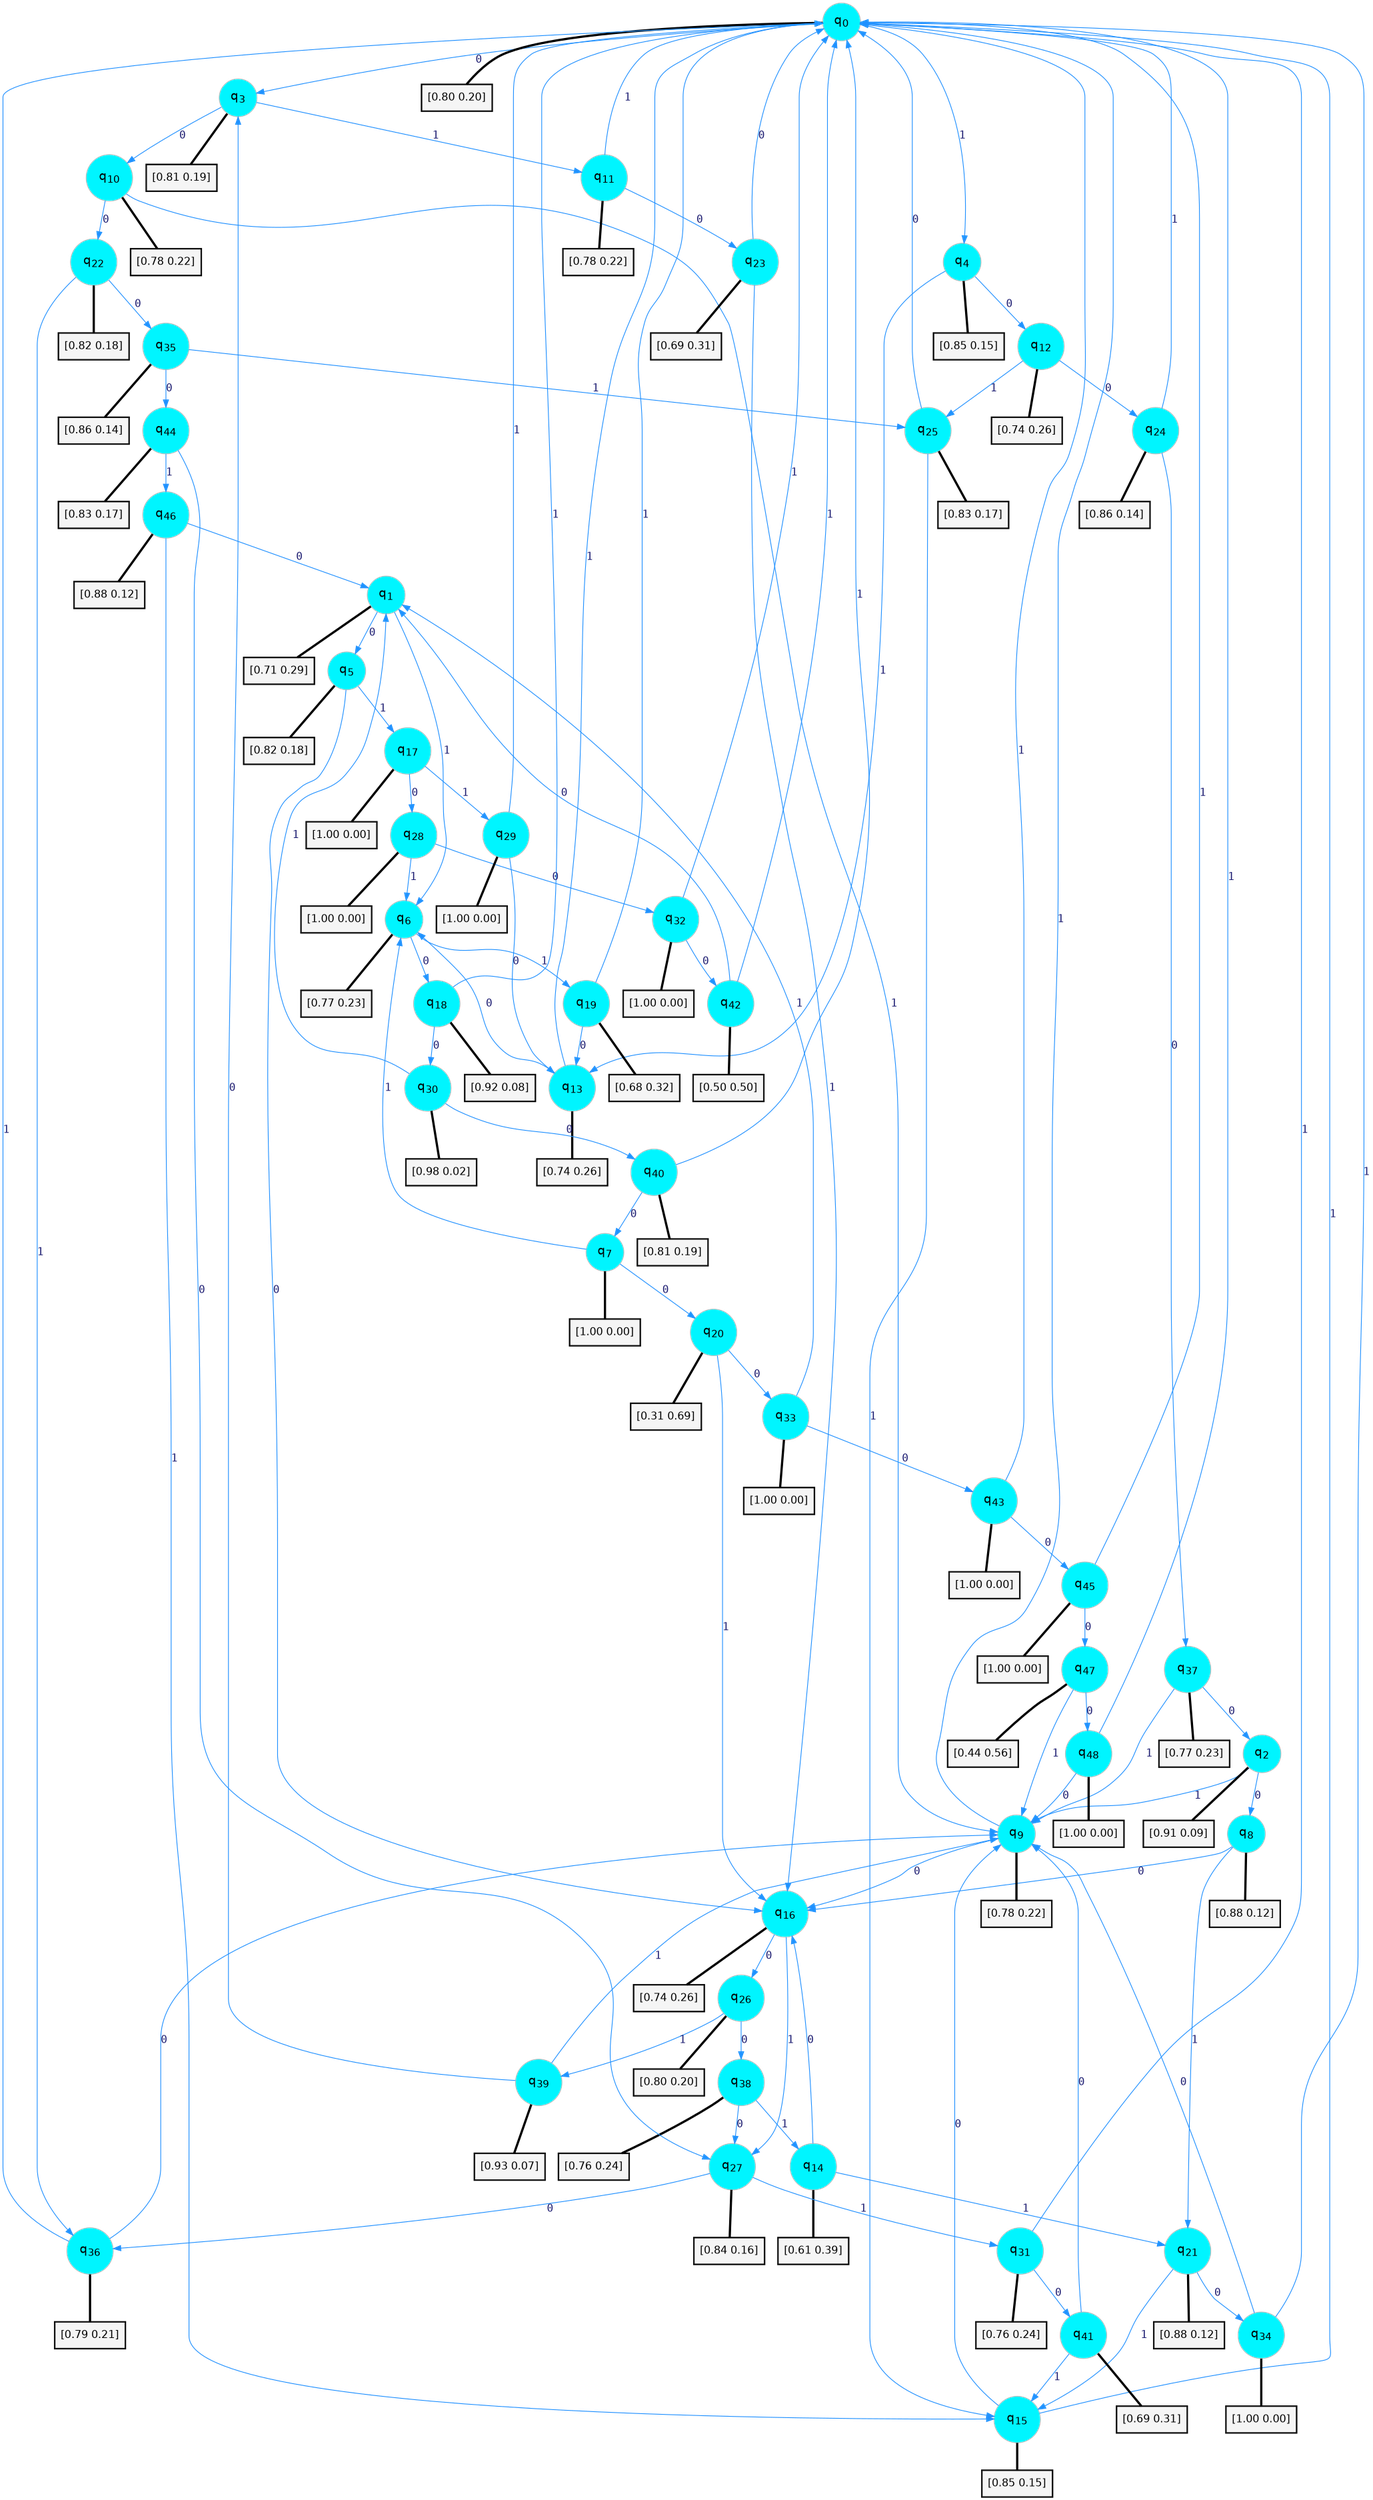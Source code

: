 digraph G {
graph [
bgcolor=transparent, dpi=300, rankdir=TD, size="40,25"];
node [
color=gray, fillcolor=turquoise1, fontcolor=black, fontname=Helvetica, fontsize=16, fontweight=bold, shape=circle, style=filled];
edge [
arrowsize=1, color=dodgerblue1, fontcolor=midnightblue, fontname=courier, fontweight=bold, penwidth=1, style=solid, weight=20];
0[label=<q<SUB>0</SUB>>];
1[label=<q<SUB>1</SUB>>];
2[label=<q<SUB>2</SUB>>];
3[label=<q<SUB>3</SUB>>];
4[label=<q<SUB>4</SUB>>];
5[label=<q<SUB>5</SUB>>];
6[label=<q<SUB>6</SUB>>];
7[label=<q<SUB>7</SUB>>];
8[label=<q<SUB>8</SUB>>];
9[label=<q<SUB>9</SUB>>];
10[label=<q<SUB>10</SUB>>];
11[label=<q<SUB>11</SUB>>];
12[label=<q<SUB>12</SUB>>];
13[label=<q<SUB>13</SUB>>];
14[label=<q<SUB>14</SUB>>];
15[label=<q<SUB>15</SUB>>];
16[label=<q<SUB>16</SUB>>];
17[label=<q<SUB>17</SUB>>];
18[label=<q<SUB>18</SUB>>];
19[label=<q<SUB>19</SUB>>];
20[label=<q<SUB>20</SUB>>];
21[label=<q<SUB>21</SUB>>];
22[label=<q<SUB>22</SUB>>];
23[label=<q<SUB>23</SUB>>];
24[label=<q<SUB>24</SUB>>];
25[label=<q<SUB>25</SUB>>];
26[label=<q<SUB>26</SUB>>];
27[label=<q<SUB>27</SUB>>];
28[label=<q<SUB>28</SUB>>];
29[label=<q<SUB>29</SUB>>];
30[label=<q<SUB>30</SUB>>];
31[label=<q<SUB>31</SUB>>];
32[label=<q<SUB>32</SUB>>];
33[label=<q<SUB>33</SUB>>];
34[label=<q<SUB>34</SUB>>];
35[label=<q<SUB>35</SUB>>];
36[label=<q<SUB>36</SUB>>];
37[label=<q<SUB>37</SUB>>];
38[label=<q<SUB>38</SUB>>];
39[label=<q<SUB>39</SUB>>];
40[label=<q<SUB>40</SUB>>];
41[label=<q<SUB>41</SUB>>];
42[label=<q<SUB>42</SUB>>];
43[label=<q<SUB>43</SUB>>];
44[label=<q<SUB>44</SUB>>];
45[label=<q<SUB>45</SUB>>];
46[label=<q<SUB>46</SUB>>];
47[label=<q<SUB>47</SUB>>];
48[label=<q<SUB>48</SUB>>];
49[label="[0.80 0.20]", shape=box,fontcolor=black, fontname=Helvetica, fontsize=14, penwidth=2, fillcolor=whitesmoke,color=black];
50[label="[0.71 0.29]", shape=box,fontcolor=black, fontname=Helvetica, fontsize=14, penwidth=2, fillcolor=whitesmoke,color=black];
51[label="[0.91 0.09]", shape=box,fontcolor=black, fontname=Helvetica, fontsize=14, penwidth=2, fillcolor=whitesmoke,color=black];
52[label="[0.81 0.19]", shape=box,fontcolor=black, fontname=Helvetica, fontsize=14, penwidth=2, fillcolor=whitesmoke,color=black];
53[label="[0.85 0.15]", shape=box,fontcolor=black, fontname=Helvetica, fontsize=14, penwidth=2, fillcolor=whitesmoke,color=black];
54[label="[0.82 0.18]", shape=box,fontcolor=black, fontname=Helvetica, fontsize=14, penwidth=2, fillcolor=whitesmoke,color=black];
55[label="[0.77 0.23]", shape=box,fontcolor=black, fontname=Helvetica, fontsize=14, penwidth=2, fillcolor=whitesmoke,color=black];
56[label="[1.00 0.00]", shape=box,fontcolor=black, fontname=Helvetica, fontsize=14, penwidth=2, fillcolor=whitesmoke,color=black];
57[label="[0.88 0.12]", shape=box,fontcolor=black, fontname=Helvetica, fontsize=14, penwidth=2, fillcolor=whitesmoke,color=black];
58[label="[0.78 0.22]", shape=box,fontcolor=black, fontname=Helvetica, fontsize=14, penwidth=2, fillcolor=whitesmoke,color=black];
59[label="[0.78 0.22]", shape=box,fontcolor=black, fontname=Helvetica, fontsize=14, penwidth=2, fillcolor=whitesmoke,color=black];
60[label="[0.78 0.22]", shape=box,fontcolor=black, fontname=Helvetica, fontsize=14, penwidth=2, fillcolor=whitesmoke,color=black];
61[label="[0.74 0.26]", shape=box,fontcolor=black, fontname=Helvetica, fontsize=14, penwidth=2, fillcolor=whitesmoke,color=black];
62[label="[0.74 0.26]", shape=box,fontcolor=black, fontname=Helvetica, fontsize=14, penwidth=2, fillcolor=whitesmoke,color=black];
63[label="[0.61 0.39]", shape=box,fontcolor=black, fontname=Helvetica, fontsize=14, penwidth=2, fillcolor=whitesmoke,color=black];
64[label="[0.85 0.15]", shape=box,fontcolor=black, fontname=Helvetica, fontsize=14, penwidth=2, fillcolor=whitesmoke,color=black];
65[label="[0.74 0.26]", shape=box,fontcolor=black, fontname=Helvetica, fontsize=14, penwidth=2, fillcolor=whitesmoke,color=black];
66[label="[1.00 0.00]", shape=box,fontcolor=black, fontname=Helvetica, fontsize=14, penwidth=2, fillcolor=whitesmoke,color=black];
67[label="[0.92 0.08]", shape=box,fontcolor=black, fontname=Helvetica, fontsize=14, penwidth=2, fillcolor=whitesmoke,color=black];
68[label="[0.68 0.32]", shape=box,fontcolor=black, fontname=Helvetica, fontsize=14, penwidth=2, fillcolor=whitesmoke,color=black];
69[label="[0.31 0.69]", shape=box,fontcolor=black, fontname=Helvetica, fontsize=14, penwidth=2, fillcolor=whitesmoke,color=black];
70[label="[0.88 0.12]", shape=box,fontcolor=black, fontname=Helvetica, fontsize=14, penwidth=2, fillcolor=whitesmoke,color=black];
71[label="[0.82 0.18]", shape=box,fontcolor=black, fontname=Helvetica, fontsize=14, penwidth=2, fillcolor=whitesmoke,color=black];
72[label="[0.69 0.31]", shape=box,fontcolor=black, fontname=Helvetica, fontsize=14, penwidth=2, fillcolor=whitesmoke,color=black];
73[label="[0.86 0.14]", shape=box,fontcolor=black, fontname=Helvetica, fontsize=14, penwidth=2, fillcolor=whitesmoke,color=black];
74[label="[0.83 0.17]", shape=box,fontcolor=black, fontname=Helvetica, fontsize=14, penwidth=2, fillcolor=whitesmoke,color=black];
75[label="[0.80 0.20]", shape=box,fontcolor=black, fontname=Helvetica, fontsize=14, penwidth=2, fillcolor=whitesmoke,color=black];
76[label="[0.84 0.16]", shape=box,fontcolor=black, fontname=Helvetica, fontsize=14, penwidth=2, fillcolor=whitesmoke,color=black];
77[label="[1.00 0.00]", shape=box,fontcolor=black, fontname=Helvetica, fontsize=14, penwidth=2, fillcolor=whitesmoke,color=black];
78[label="[1.00 0.00]", shape=box,fontcolor=black, fontname=Helvetica, fontsize=14, penwidth=2, fillcolor=whitesmoke,color=black];
79[label="[0.98 0.02]", shape=box,fontcolor=black, fontname=Helvetica, fontsize=14, penwidth=2, fillcolor=whitesmoke,color=black];
80[label="[0.76 0.24]", shape=box,fontcolor=black, fontname=Helvetica, fontsize=14, penwidth=2, fillcolor=whitesmoke,color=black];
81[label="[1.00 0.00]", shape=box,fontcolor=black, fontname=Helvetica, fontsize=14, penwidth=2, fillcolor=whitesmoke,color=black];
82[label="[1.00 0.00]", shape=box,fontcolor=black, fontname=Helvetica, fontsize=14, penwidth=2, fillcolor=whitesmoke,color=black];
83[label="[1.00 0.00]", shape=box,fontcolor=black, fontname=Helvetica, fontsize=14, penwidth=2, fillcolor=whitesmoke,color=black];
84[label="[0.86 0.14]", shape=box,fontcolor=black, fontname=Helvetica, fontsize=14, penwidth=2, fillcolor=whitesmoke,color=black];
85[label="[0.79 0.21]", shape=box,fontcolor=black, fontname=Helvetica, fontsize=14, penwidth=2, fillcolor=whitesmoke,color=black];
86[label="[0.77 0.23]", shape=box,fontcolor=black, fontname=Helvetica, fontsize=14, penwidth=2, fillcolor=whitesmoke,color=black];
87[label="[0.76 0.24]", shape=box,fontcolor=black, fontname=Helvetica, fontsize=14, penwidth=2, fillcolor=whitesmoke,color=black];
88[label="[0.93 0.07]", shape=box,fontcolor=black, fontname=Helvetica, fontsize=14, penwidth=2, fillcolor=whitesmoke,color=black];
89[label="[0.81 0.19]", shape=box,fontcolor=black, fontname=Helvetica, fontsize=14, penwidth=2, fillcolor=whitesmoke,color=black];
90[label="[0.69 0.31]", shape=box,fontcolor=black, fontname=Helvetica, fontsize=14, penwidth=2, fillcolor=whitesmoke,color=black];
91[label="[0.50 0.50]", shape=box,fontcolor=black, fontname=Helvetica, fontsize=14, penwidth=2, fillcolor=whitesmoke,color=black];
92[label="[1.00 0.00]", shape=box,fontcolor=black, fontname=Helvetica, fontsize=14, penwidth=2, fillcolor=whitesmoke,color=black];
93[label="[0.83 0.17]", shape=box,fontcolor=black, fontname=Helvetica, fontsize=14, penwidth=2, fillcolor=whitesmoke,color=black];
94[label="[1.00 0.00]", shape=box,fontcolor=black, fontname=Helvetica, fontsize=14, penwidth=2, fillcolor=whitesmoke,color=black];
95[label="[0.88 0.12]", shape=box,fontcolor=black, fontname=Helvetica, fontsize=14, penwidth=2, fillcolor=whitesmoke,color=black];
96[label="[0.44 0.56]", shape=box,fontcolor=black, fontname=Helvetica, fontsize=14, penwidth=2, fillcolor=whitesmoke,color=black];
97[label="[1.00 0.00]", shape=box,fontcolor=black, fontname=Helvetica, fontsize=14, penwidth=2, fillcolor=whitesmoke,color=black];
0->3 [label=0];
0->4 [label=1];
0->49 [arrowhead=none, penwidth=3,color=black];
1->5 [label=0];
1->6 [label=1];
1->50 [arrowhead=none, penwidth=3,color=black];
2->8 [label=0];
2->9 [label=1];
2->51 [arrowhead=none, penwidth=3,color=black];
3->10 [label=0];
3->11 [label=1];
3->52 [arrowhead=none, penwidth=3,color=black];
4->12 [label=0];
4->13 [label=1];
4->53 [arrowhead=none, penwidth=3,color=black];
5->16 [label=0];
5->17 [label=1];
5->54 [arrowhead=none, penwidth=3,color=black];
6->18 [label=0];
6->19 [label=1];
6->55 [arrowhead=none, penwidth=3,color=black];
7->20 [label=0];
7->6 [label=1];
7->56 [arrowhead=none, penwidth=3,color=black];
8->16 [label=0];
8->21 [label=1];
8->57 [arrowhead=none, penwidth=3,color=black];
9->16 [label=0];
9->0 [label=1];
9->58 [arrowhead=none, penwidth=3,color=black];
10->22 [label=0];
10->9 [label=1];
10->59 [arrowhead=none, penwidth=3,color=black];
11->23 [label=0];
11->0 [label=1];
11->60 [arrowhead=none, penwidth=3,color=black];
12->24 [label=0];
12->25 [label=1];
12->61 [arrowhead=none, penwidth=3,color=black];
13->6 [label=0];
13->0 [label=1];
13->62 [arrowhead=none, penwidth=3,color=black];
14->16 [label=0];
14->21 [label=1];
14->63 [arrowhead=none, penwidth=3,color=black];
15->9 [label=0];
15->0 [label=1];
15->64 [arrowhead=none, penwidth=3,color=black];
16->26 [label=0];
16->27 [label=1];
16->65 [arrowhead=none, penwidth=3,color=black];
17->28 [label=0];
17->29 [label=1];
17->66 [arrowhead=none, penwidth=3,color=black];
18->30 [label=0];
18->0 [label=1];
18->67 [arrowhead=none, penwidth=3,color=black];
19->13 [label=0];
19->0 [label=1];
19->68 [arrowhead=none, penwidth=3,color=black];
20->33 [label=0];
20->16 [label=1];
20->69 [arrowhead=none, penwidth=3,color=black];
21->34 [label=0];
21->15 [label=1];
21->70 [arrowhead=none, penwidth=3,color=black];
22->35 [label=0];
22->36 [label=1];
22->71 [arrowhead=none, penwidth=3,color=black];
23->0 [label=0];
23->16 [label=1];
23->72 [arrowhead=none, penwidth=3,color=black];
24->37 [label=0];
24->0 [label=1];
24->73 [arrowhead=none, penwidth=3,color=black];
25->0 [label=0];
25->15 [label=1];
25->74 [arrowhead=none, penwidth=3,color=black];
26->38 [label=0];
26->39 [label=1];
26->75 [arrowhead=none, penwidth=3,color=black];
27->36 [label=0];
27->31 [label=1];
27->76 [arrowhead=none, penwidth=3,color=black];
28->32 [label=0];
28->6 [label=1];
28->77 [arrowhead=none, penwidth=3,color=black];
29->13 [label=0];
29->0 [label=1];
29->78 [arrowhead=none, penwidth=3,color=black];
30->40 [label=0];
30->1 [label=1];
30->79 [arrowhead=none, penwidth=3,color=black];
31->41 [label=0];
31->0 [label=1];
31->80 [arrowhead=none, penwidth=3,color=black];
32->42 [label=0];
32->0 [label=1];
32->81 [arrowhead=none, penwidth=3,color=black];
33->43 [label=0];
33->1 [label=1];
33->82 [arrowhead=none, penwidth=3,color=black];
34->9 [label=0];
34->0 [label=1];
34->83 [arrowhead=none, penwidth=3,color=black];
35->44 [label=0];
35->25 [label=1];
35->84 [arrowhead=none, penwidth=3,color=black];
36->9 [label=0];
36->0 [label=1];
36->85 [arrowhead=none, penwidth=3,color=black];
37->2 [label=0];
37->9 [label=1];
37->86 [arrowhead=none, penwidth=3,color=black];
38->27 [label=0];
38->14 [label=1];
38->87 [arrowhead=none, penwidth=3,color=black];
39->3 [label=0];
39->9 [label=1];
39->88 [arrowhead=none, penwidth=3,color=black];
40->7 [label=0];
40->0 [label=1];
40->89 [arrowhead=none, penwidth=3,color=black];
41->9 [label=0];
41->15 [label=1];
41->90 [arrowhead=none, penwidth=3,color=black];
42->1 [label=0];
42->0 [label=1];
42->91 [arrowhead=none, penwidth=3,color=black];
43->45 [label=0];
43->0 [label=1];
43->92 [arrowhead=none, penwidth=3,color=black];
44->27 [label=0];
44->46 [label=1];
44->93 [arrowhead=none, penwidth=3,color=black];
45->47 [label=0];
45->0 [label=1];
45->94 [arrowhead=none, penwidth=3,color=black];
46->1 [label=0];
46->15 [label=1];
46->95 [arrowhead=none, penwidth=3,color=black];
47->48 [label=0];
47->9 [label=1];
47->96 [arrowhead=none, penwidth=3,color=black];
48->9 [label=0];
48->0 [label=1];
48->97 [arrowhead=none, penwidth=3,color=black];
}
